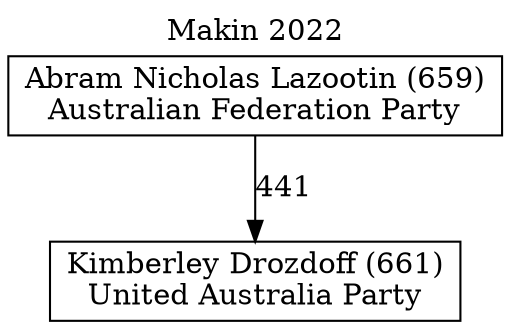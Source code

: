 // House preference flow
digraph "Kimberley Drozdoff (661)_Makin_2022" {
	graph [label="Makin 2022" labelloc=t mclimit=10]
	node [shape=box]
	"Kimberley Drozdoff (661)" [label="Kimberley Drozdoff (661)
United Australia Party"]
	"Abram Nicholas Lazootin (659)" [label="Abram Nicholas Lazootin (659)
Australian Federation Party"]
	"Abram Nicholas Lazootin (659)" -> "Kimberley Drozdoff (661)" [label=441]
}
